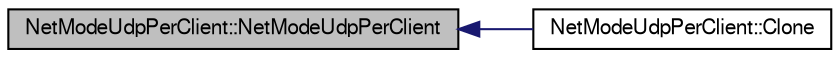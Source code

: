 digraph G
{
  edge [fontname="FreeSans",fontsize="10",labelfontname="FreeSans",labelfontsize="10"];
  node [fontname="FreeSans",fontsize="10",shape=record];
  rankdir=LR;
  Node1 [label="NetModeUdpPerClient::NetModeUdpPerClient",height=0.2,width=0.4,color="black", fillcolor="grey75", style="filled" fontcolor="black"];
  Node1 -> Node2 [dir=back,color="midnightblue",fontsize="10",style="solid",fontname="FreeSans"];
  Node2 [label="NetModeUdpPerClient::Clone",height=0.2,width=0.4,color="black", fillcolor="white", style="filled",URL="$class_net_mode_udp_per_client.html#a41f1ee8314171e36a91e17d9e24420ae"];
}
